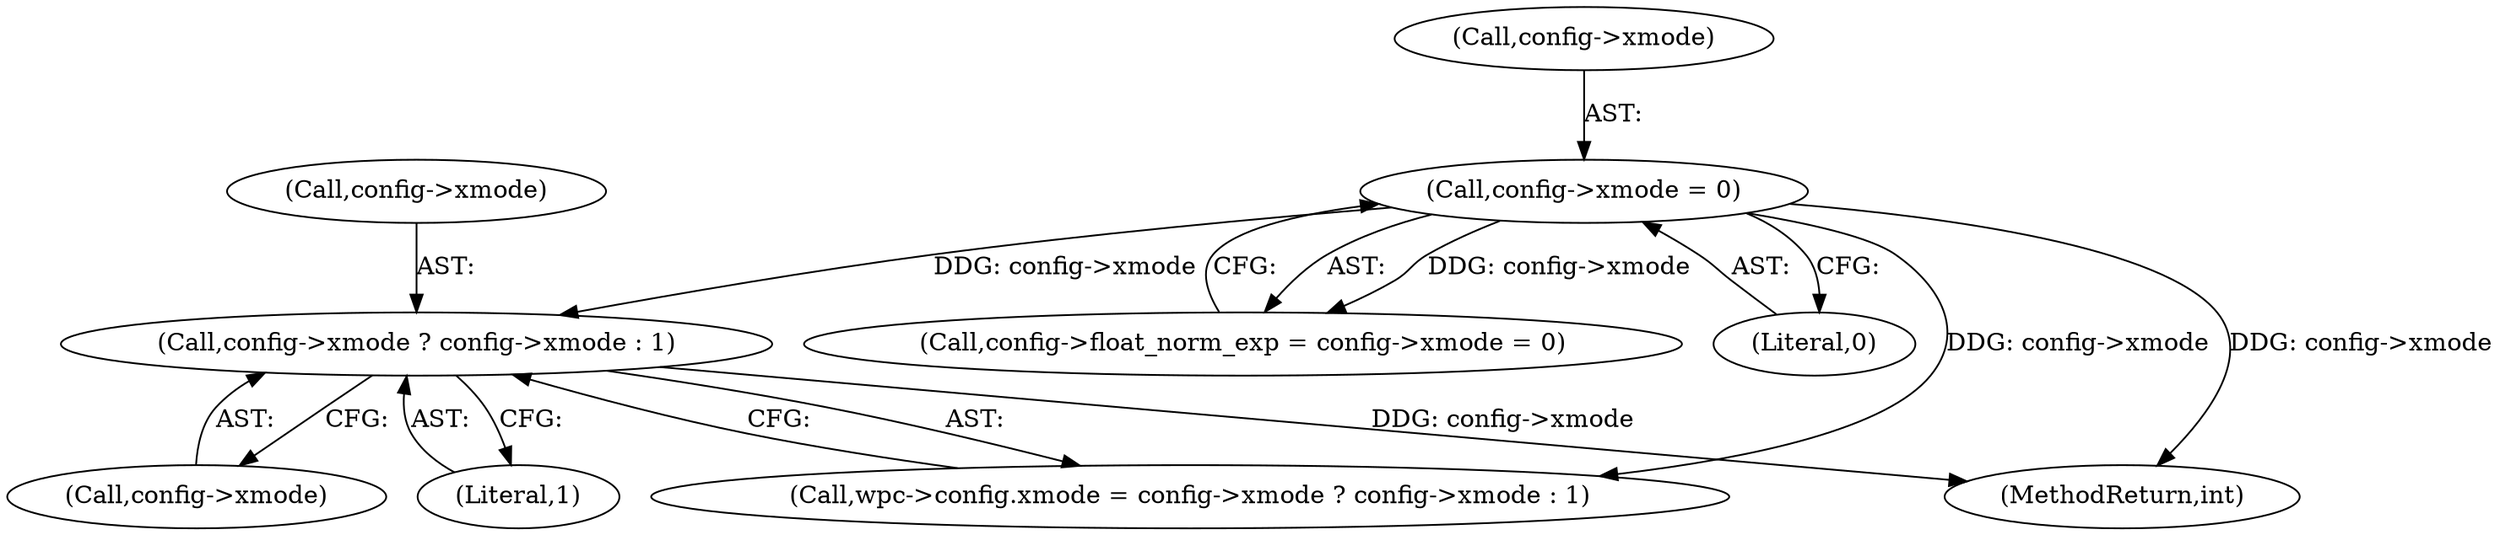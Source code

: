 digraph "0_WavPack_070ef6f138956d9ea9612e69586152339dbefe51@pointer" {
"1000979" [label="(Call,config->xmode ? config->xmode : 1)"];
"1000256" [label="(Call,config->xmode = 0)"];
"1000973" [label="(Call,wpc->config.xmode = config->xmode ? config->xmode : 1)"];
"1000980" [label="(Call,config->xmode)"];
"1000989" [label="(MethodReturn,int)"];
"1000252" [label="(Call,config->float_norm_exp = config->xmode = 0)"];
"1000257" [label="(Call,config->xmode)"];
"1000983" [label="(Call,config->xmode)"];
"1000260" [label="(Literal,0)"];
"1000256" [label="(Call,config->xmode = 0)"];
"1000986" [label="(Literal,1)"];
"1000979" [label="(Call,config->xmode ? config->xmode : 1)"];
"1000979" -> "1000973"  [label="AST: "];
"1000979" -> "1000983"  [label="CFG: "];
"1000979" -> "1000986"  [label="CFG: "];
"1000980" -> "1000979"  [label="AST: "];
"1000983" -> "1000979"  [label="AST: "];
"1000986" -> "1000979"  [label="AST: "];
"1000973" -> "1000979"  [label="CFG: "];
"1000979" -> "1000989"  [label="DDG: config->xmode"];
"1000256" -> "1000979"  [label="DDG: config->xmode"];
"1000256" -> "1000252"  [label="AST: "];
"1000256" -> "1000260"  [label="CFG: "];
"1000257" -> "1000256"  [label="AST: "];
"1000260" -> "1000256"  [label="AST: "];
"1000252" -> "1000256"  [label="CFG: "];
"1000256" -> "1000989"  [label="DDG: config->xmode"];
"1000256" -> "1000252"  [label="DDG: config->xmode"];
"1000256" -> "1000973"  [label="DDG: config->xmode"];
}
